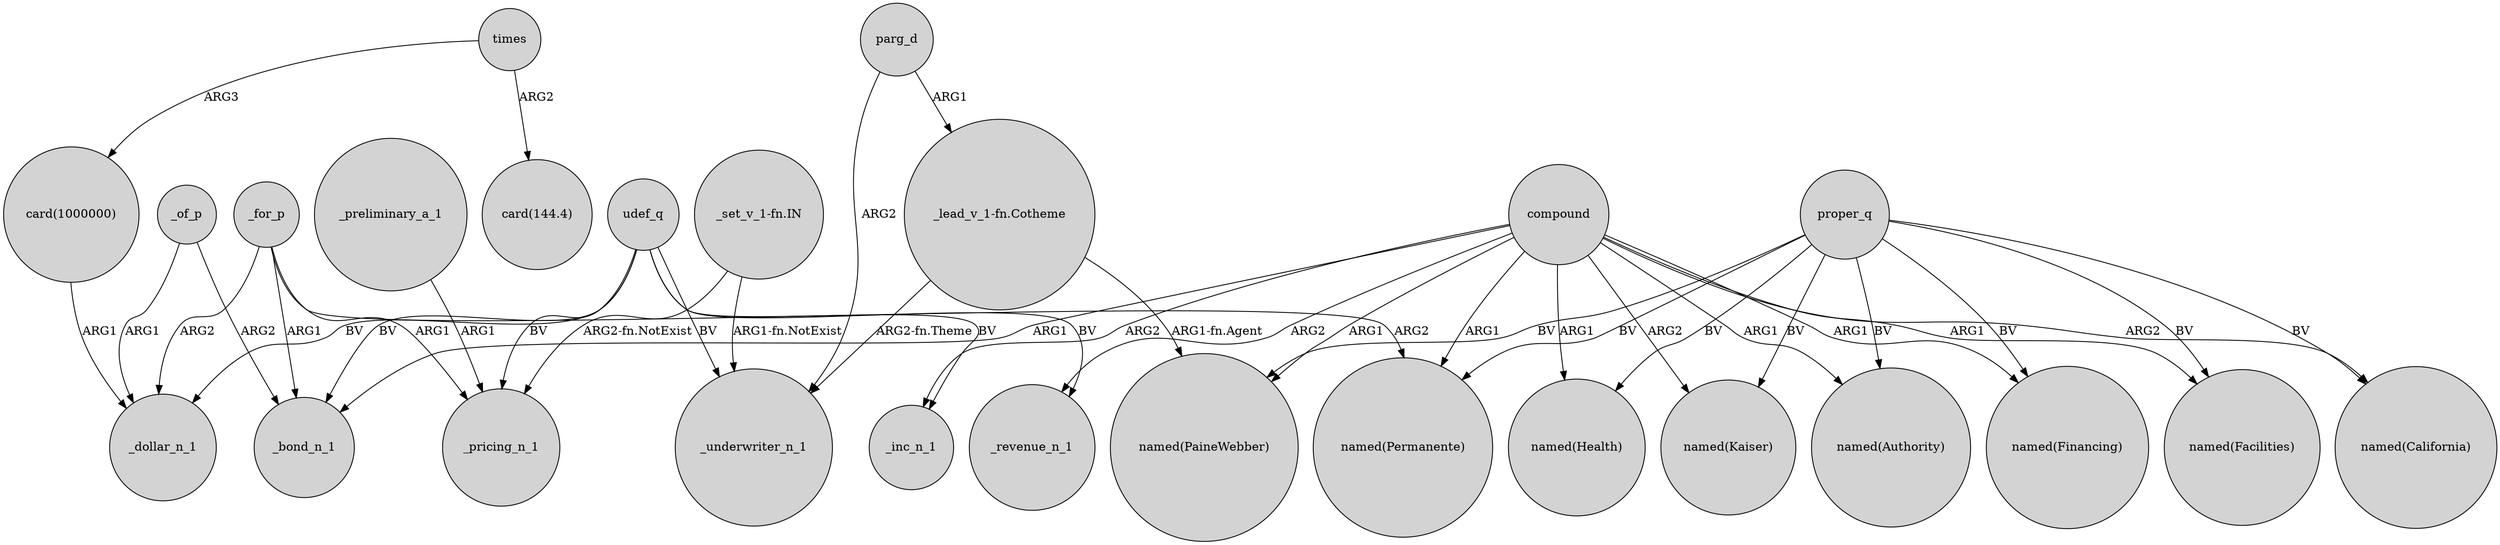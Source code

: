 digraph {
	node [shape=circle style=filled]
	"card(1000000)" -> _dollar_n_1 [label=ARG1]
	udef_q -> _inc_n_1 [label=BV]
	parg_d -> "_lead_v_1-fn.Cotheme" [label=ARG1]
	proper_q -> "named(Permanente)" [label=BV]
	_for_p -> _dollar_n_1 [label=ARG2]
	_of_p -> _dollar_n_1 [label=ARG1]
	_for_p -> _pricing_n_1 [label=ARG1]
	parg_d -> _underwriter_n_1 [label=ARG2]
	"_lead_v_1-fn.Cotheme" -> "named(PaineWebber)" [label="ARG1-fn.Agent"]
	compound -> _bond_n_1 [label=ARG1]
	proper_q -> "named(Facilities)" [label=BV]
	compound -> "named(Kaiser)" [label=ARG2]
	_preliminary_a_1 -> _pricing_n_1 [label=ARG1]
	proper_q -> "named(California)" [label=BV]
	proper_q -> "named(Health)" [label=BV]
	_of_p -> _bond_n_1 [label=ARG2]
	compound -> "named(Permanente)" [label=ARG1]
	times -> "card(144.4)" [label=ARG2]
	proper_q -> "named(Authority)" [label=BV]
	proper_q -> "named(Kaiser)" [label=BV]
	compound -> "named(Facilities)" [label=ARG1]
	compound -> _revenue_n_1 [label=ARG2]
	"_lead_v_1-fn.Cotheme" -> _underwriter_n_1 [label="ARG2-fn.Theme"]
	udef_q -> _revenue_n_1 [label=BV]
	udef_q -> _bond_n_1 [label=BV]
	"_set_v_1-fn.IN" -> _pricing_n_1 [label="ARG2-fn.NotExist"]
	_for_p -> "named(Permanente)" [label=ARG2]
	udef_q -> _underwriter_n_1 [label=BV]
	times -> "card(1000000)" [label=ARG3]
	_for_p -> _bond_n_1 [label=ARG1]
	proper_q -> "named(PaineWebber)" [label=BV]
	proper_q -> "named(Financing)" [label=BV]
	compound -> "named(California)" [label=ARG2]
	compound -> "named(Health)" [label=ARG1]
	udef_q -> _pricing_n_1 [label=BV]
	compound -> "named(PaineWebber)" [label=ARG1]
	compound -> _inc_n_1 [label=ARG2]
	udef_q -> _dollar_n_1 [label=BV]
	compound -> "named(Authority)" [label=ARG1]
	compound -> "named(Financing)" [label=ARG1]
	"_set_v_1-fn.IN" -> _underwriter_n_1 [label="ARG1-fn.NotExist"]
}
